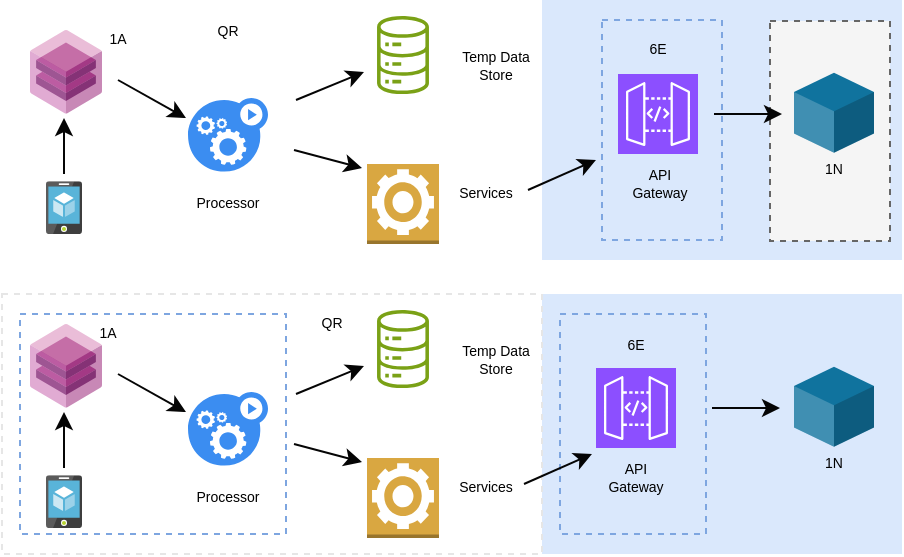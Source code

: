 <mxfile version="24.8.0">
  <diagram name="Page-1" id="q8BxAm_sOzKsZmOyvroV">
    <mxGraphModel dx="794" dy="446" grid="1" gridSize="10" guides="1" tooltips="1" connect="1" arrows="1" fold="1" page="1" pageScale="1" pageWidth="850" pageHeight="1100" math="0" shadow="0">
      <root>
        <mxCell id="0" />
        <mxCell id="1" parent="0" />
        <mxCell id="BXD6T_1uRKeesXthLEPj-39" value="" style="rounded=0;whiteSpace=wrap;html=1;fillColor=#dae8fc;dashed=1;strokeColor=none;" parent="1" vertex="1">
          <mxGeometry x="408" y="177" width="180" height="130" as="geometry" />
        </mxCell>
        <mxCell id="1jBT1yOzD8v8w3udIk85-1" value="" style="rounded=0;whiteSpace=wrap;html=1;fillColor=none;dashed=1;strokeColor=#7EA6E0;" vertex="1" parent="1">
          <mxGeometry x="417" y="187" width="73" height="110" as="geometry" />
        </mxCell>
        <mxCell id="BXD6T_1uRKeesXthLEPj-6" value="" style="sketch=0;outlineConnect=0;fontColor=#232F3E;gradientColor=none;fillColor=#232F3D;strokeColor=none;dashed=0;verticalLabelPosition=bottom;verticalAlign=top;align=center;html=1;fontSize=12;fontStyle=0;aspect=fixed;pointerEvents=1;shape=mxgraph.aws4.mobile_client;" parent="1" vertex="1">
          <mxGeometry x="268" y="204.71" width="15" height="28.58" as="geometry" />
        </mxCell>
        <mxCell id="BXD6T_1uRKeesXthLEPj-40" value="" style="rounded=0;whiteSpace=wrap;html=1;dashed=1;strokeColor=#E6E6E6;" parent="1" vertex="1">
          <mxGeometry x="138" y="177" width="270" height="130" as="geometry" />
        </mxCell>
        <mxCell id="BXD6T_1uRKeesXthLEPj-41" value="" style="rounded=0;whiteSpace=wrap;html=1;fillColor=none;dashed=1;strokeColor=#7EA6E0;" parent="1" vertex="1">
          <mxGeometry x="147" y="187" width="133" height="110" as="geometry" />
        </mxCell>
        <mxCell id="BXD6T_1uRKeesXthLEPj-42" value="" style="image;aspect=fixed;html=1;points=[];align=center;fontSize=12;image=img/lib/azure2/other/Reserved_Capacity_Groups.svg;" parent="1" vertex="1">
          <mxGeometry x="152" y="191.74" width="36" height="42.26" as="geometry" />
        </mxCell>
        <mxCell id="BXD6T_1uRKeesXthLEPj-43" value="" style="image;sketch=0;aspect=fixed;html=1;points=[];align=center;fontSize=12;image=img/lib/mscae/App_Service_Mobile_App.svg;" parent="1" vertex="1">
          <mxGeometry x="160" y="267.58" width="18" height="26.48" as="geometry" />
        </mxCell>
        <mxCell id="BXD6T_1uRKeesXthLEPj-44" value="" style="sketch=0;html=1;aspect=fixed;strokeColor=none;shadow=0;fillColor=#3B8DF1;verticalAlign=top;labelPosition=center;verticalLabelPosition=bottom;shape=mxgraph.gcp2.gear_load" parent="1" vertex="1">
          <mxGeometry x="231" y="226" width="40" height="36.8" as="geometry" />
        </mxCell>
        <mxCell id="BXD6T_1uRKeesXthLEPj-45" value="" style="sketch=0;outlineConnect=0;fontColor=#232F3E;gradientColor=none;fillColor=#7AA116;strokeColor=none;dashed=0;verticalLabelPosition=bottom;verticalAlign=top;align=center;html=1;fontSize=12;fontStyle=0;aspect=fixed;pointerEvents=1;shape=mxgraph.aws4.iot_analytics_data_store;" parent="1" vertex="1">
          <mxGeometry x="325" y="185" width="27" height="39.03" as="geometry" />
        </mxCell>
        <mxCell id="BXD6T_1uRKeesXthLEPj-46" value="" style="outlineConnect=0;dashed=0;verticalLabelPosition=bottom;verticalAlign=top;align=center;html=1;shape=mxgraph.aws3.worker;fillColor=#D9A741;gradientColor=none;" parent="1" vertex="1">
          <mxGeometry x="320.5" y="259" width="36" height="40" as="geometry" />
        </mxCell>
        <mxCell id="BXD6T_1uRKeesXthLEPj-47" value="" style="sketch=0;points=[[0,0,0],[0.25,0,0],[0.5,0,0],[0.75,0,0],[1,0,0],[0,1,0],[0.25,1,0],[0.5,1,0],[0.75,1,0],[1,1,0],[0,0.25,0],[0,0.5,0],[0,0.75,0],[1,0.25,0],[1,0.5,0],[1,0.75,0]];outlineConnect=0;fontColor=#232F3E;fillColor=#8C4FFF;strokeColor=#ffffff;dashed=0;verticalLabelPosition=bottom;verticalAlign=top;align=center;html=1;fontSize=12;fontStyle=0;aspect=fixed;shape=mxgraph.aws4.resourceIcon;resIcon=mxgraph.aws4.api_gateway;" parent="1" vertex="1">
          <mxGeometry x="435" y="214" width="40" height="40" as="geometry" />
        </mxCell>
        <mxCell id="BXD6T_1uRKeesXthLEPj-48" value="" style="endArrow=classic;html=1;rounded=0;strokeColor=#050505;" parent="1" edge="1">
          <mxGeometry width="50" height="50" relative="1" as="geometry">
            <mxPoint x="169" y="264" as="sourcePoint" />
            <mxPoint x="169" y="236" as="targetPoint" />
          </mxGeometry>
        </mxCell>
        <mxCell id="BXD6T_1uRKeesXthLEPj-49" value="" style="endArrow=classic;html=1;rounded=0;entryX=0.265;entryY=0.313;entryDx=0;entryDy=0;entryPerimeter=0;strokeColor=#050505;" parent="1" edge="1">
          <mxGeometry width="50" height="50" relative="1" as="geometry">
            <mxPoint x="196" y="217" as="sourcePoint" />
            <mxPoint x="230" y="236" as="targetPoint" />
          </mxGeometry>
        </mxCell>
        <mxCell id="BXD6T_1uRKeesXthLEPj-50" value="" style="verticalLabelPosition=bottom;verticalAlign=top;html=1;shape=mxgraph.infographic.shadedCube;isoAngle=15;fillColor=#10739E;strokeColor=none;" parent="1" vertex="1">
          <mxGeometry x="534" y="213.4" width="40" height="40" as="geometry" />
        </mxCell>
        <mxCell id="BXD6T_1uRKeesXthLEPj-51" value="" style="endArrow=classic;html=1;rounded=0;entryX=0.265;entryY=0.313;entryDx=0;entryDy=0;entryPerimeter=0;strokeColor=#050505;" parent="1" edge="1">
          <mxGeometry width="50" height="50" relative="1" as="geometry">
            <mxPoint x="285" y="227" as="sourcePoint" />
            <mxPoint x="319" y="213" as="targetPoint" />
          </mxGeometry>
        </mxCell>
        <mxCell id="BXD6T_1uRKeesXthLEPj-52" value="" style="endArrow=classic;html=1;rounded=0;entryX=0.265;entryY=0.313;entryDx=0;entryDy=0;entryPerimeter=0;strokeColor=#050505;" parent="1" edge="1">
          <mxGeometry width="50" height="50" relative="1" as="geometry">
            <mxPoint x="284" y="252" as="sourcePoint" />
            <mxPoint x="318" y="261" as="targetPoint" />
          </mxGeometry>
        </mxCell>
        <mxCell id="BXD6T_1uRKeesXthLEPj-53" value="" style="endArrow=classic;html=1;rounded=0;entryX=0.265;entryY=0.313;entryDx=0;entryDy=0;entryPerimeter=0;strokeColor=#050505;" parent="1" edge="1">
          <mxGeometry width="50" height="50" relative="1" as="geometry">
            <mxPoint x="399" y="272" as="sourcePoint" />
            <mxPoint x="433" y="257" as="targetPoint" />
          </mxGeometry>
        </mxCell>
        <mxCell id="BXD6T_1uRKeesXthLEPj-54" value="" style="endArrow=classic;html=1;rounded=0;entryX=0.265;entryY=0.313;entryDx=0;entryDy=0;entryPerimeter=0;strokeColor=#050505;" parent="1" edge="1">
          <mxGeometry width="50" height="50" relative="1" as="geometry">
            <mxPoint x="493" y="234" as="sourcePoint" />
            <mxPoint x="527" y="234" as="targetPoint" />
          </mxGeometry>
        </mxCell>
        <mxCell id="BXD6T_1uRKeesXthLEPj-55" value="1A" style="text;html=1;align=center;verticalAlign=middle;whiteSpace=wrap;rounded=0;fontSize=7;" parent="1" vertex="1">
          <mxGeometry x="171" y="186.5" width="40" height="20" as="geometry" />
        </mxCell>
        <mxCell id="BXD6T_1uRKeesXthLEPj-56" value="Processor" style="text;html=1;align=center;verticalAlign=middle;whiteSpace=wrap;rounded=0;fontSize=7;" parent="1" vertex="1">
          <mxGeometry x="231" y="268.5" width="40" height="20" as="geometry" />
        </mxCell>
        <mxCell id="BXD6T_1uRKeesXthLEPj-57" value="Temp Data Store" style="text;html=1;align=center;verticalAlign=middle;whiteSpace=wrap;rounded=0;fontSize=7;" parent="1" vertex="1">
          <mxGeometry x="365" y="200" width="40" height="20" as="geometry" />
        </mxCell>
        <mxCell id="BXD6T_1uRKeesXthLEPj-58" value="Services" style="text;html=1;align=center;verticalAlign=middle;whiteSpace=wrap;rounded=0;fontSize=7;" parent="1" vertex="1">
          <mxGeometry x="360" y="264" width="40" height="20" as="geometry" />
        </mxCell>
        <mxCell id="BXD6T_1uRKeesXthLEPj-59" value="API Gateway" style="text;html=1;align=center;verticalAlign=middle;whiteSpace=wrap;rounded=0;fontSize=7;" parent="1" vertex="1">
          <mxGeometry x="434.5" y="259.06" width="40" height="20" as="geometry" />
        </mxCell>
        <mxCell id="BXD6T_1uRKeesXthLEPj-61" value="1N" style="text;html=1;align=center;verticalAlign=middle;whiteSpace=wrap;rounded=0;fontSize=7;" parent="1" vertex="1">
          <mxGeometry x="533.5" y="252.06" width="40" height="20" as="geometry" />
        </mxCell>
        <mxCell id="1jBT1yOzD8v8w3udIk85-2" value="6E" style="text;html=1;align=center;verticalAlign=middle;whiteSpace=wrap;rounded=0;fontSize=7;" vertex="1" parent="1">
          <mxGeometry x="434.5" y="193.06" width="40" height="20" as="geometry" />
        </mxCell>
        <mxCell id="1jBT1yOzD8v8w3udIk85-3" value="QR" style="text;html=1;align=center;verticalAlign=middle;whiteSpace=wrap;rounded=0;fontSize=7;" vertex="1" parent="1">
          <mxGeometry x="282.5" y="182.06" width="40" height="20" as="geometry" />
        </mxCell>
        <mxCell id="1jBT1yOzD8v8w3udIk85-4" value="" style="rounded=0;whiteSpace=wrap;html=1;fillColor=#dae8fc;dashed=1;strokeColor=none;" vertex="1" parent="1">
          <mxGeometry x="408" y="30" width="180" height="130" as="geometry" />
        </mxCell>
        <mxCell id="1jBT1yOzD8v8w3udIk85-5" value="" style="rounded=0;whiteSpace=wrap;html=1;fillColor=#f5f5f5;dashed=1;strokeColor=#666666;fontColor=#333333;" vertex="1" parent="1">
          <mxGeometry x="522" y="40.5" width="60" height="110" as="geometry" />
        </mxCell>
        <mxCell id="1jBT1yOzD8v8w3udIk85-6" value="" style="sketch=0;outlineConnect=0;fontColor=#232F3E;gradientColor=none;fillColor=#232F3D;strokeColor=none;dashed=0;verticalLabelPosition=bottom;verticalAlign=top;align=center;html=1;fontSize=12;fontStyle=0;aspect=fixed;pointerEvents=1;shape=mxgraph.aws4.mobile_client;" vertex="1" parent="1">
          <mxGeometry x="268" y="57.71" width="15" height="28.58" as="geometry" />
        </mxCell>
        <mxCell id="1jBT1yOzD8v8w3udIk85-7" value="" style="rounded=0;whiteSpace=wrap;html=1;dashed=1;strokeColor=none;" vertex="1" parent="1">
          <mxGeometry x="138" y="30" width="270" height="130" as="geometry" />
        </mxCell>
        <mxCell id="1jBT1yOzD8v8w3udIk85-8" value="" style="image;aspect=fixed;html=1;points=[];align=center;fontSize=12;image=img/lib/azure2/other/Reserved_Capacity_Groups.svg;" vertex="1" parent="1">
          <mxGeometry x="152" y="44.74" width="36" height="42.26" as="geometry" />
        </mxCell>
        <mxCell id="1jBT1yOzD8v8w3udIk85-9" value="" style="image;sketch=0;aspect=fixed;html=1;points=[];align=center;fontSize=12;image=img/lib/mscae/App_Service_Mobile_App.svg;" vertex="1" parent="1">
          <mxGeometry x="160" y="120.58" width="18" height="26.48" as="geometry" />
        </mxCell>
        <mxCell id="1jBT1yOzD8v8w3udIk85-10" value="" style="sketch=0;html=1;aspect=fixed;strokeColor=none;shadow=0;fillColor=#3B8DF1;verticalAlign=top;labelPosition=center;verticalLabelPosition=bottom;shape=mxgraph.gcp2.gear_load" vertex="1" parent="1">
          <mxGeometry x="231" y="79" width="40" height="36.8" as="geometry" />
        </mxCell>
        <mxCell id="1jBT1yOzD8v8w3udIk85-11" value="" style="sketch=0;outlineConnect=0;fontColor=#232F3E;gradientColor=none;fillColor=#7AA116;strokeColor=none;dashed=0;verticalLabelPosition=bottom;verticalAlign=top;align=center;html=1;fontSize=12;fontStyle=0;aspect=fixed;pointerEvents=1;shape=mxgraph.aws4.iot_analytics_data_store;" vertex="1" parent="1">
          <mxGeometry x="325" y="38" width="27" height="39.03" as="geometry" />
        </mxCell>
        <mxCell id="1jBT1yOzD8v8w3udIk85-12" value="" style="outlineConnect=0;dashed=0;verticalLabelPosition=bottom;verticalAlign=top;align=center;html=1;shape=mxgraph.aws3.worker;fillColor=#D9A741;gradientColor=none;" vertex="1" parent="1">
          <mxGeometry x="320.5" y="112" width="36" height="40" as="geometry" />
        </mxCell>
        <mxCell id="1jBT1yOzD8v8w3udIk85-13" value="" style="sketch=0;points=[[0,0,0],[0.25,0,0],[0.5,0,0],[0.75,0,0],[1,0,0],[0,1,0],[0.25,1,0],[0.5,1,0],[0.75,1,0],[1,1,0],[0,0.25,0],[0,0.5,0],[0,0.75,0],[1,0.25,0],[1,0.5,0],[1,0.75,0]];outlineConnect=0;fontColor=#232F3E;fillColor=#8C4FFF;strokeColor=#ffffff;dashed=0;verticalLabelPosition=bottom;verticalAlign=top;align=center;html=1;fontSize=12;fontStyle=0;aspect=fixed;shape=mxgraph.aws4.resourceIcon;resIcon=mxgraph.aws4.api_gateway;" vertex="1" parent="1">
          <mxGeometry x="446" y="67" width="40" height="40" as="geometry" />
        </mxCell>
        <mxCell id="1jBT1yOzD8v8w3udIk85-14" value="" style="endArrow=classic;html=1;rounded=0;strokeColor=#050505;" edge="1" parent="1">
          <mxGeometry width="50" height="50" relative="1" as="geometry">
            <mxPoint x="169" y="117" as="sourcePoint" />
            <mxPoint x="169" y="89" as="targetPoint" />
          </mxGeometry>
        </mxCell>
        <mxCell id="1jBT1yOzD8v8w3udIk85-15" value="" style="endArrow=classic;html=1;rounded=0;entryX=0.265;entryY=0.313;entryDx=0;entryDy=0;entryPerimeter=0;strokeColor=#050505;" edge="1" parent="1">
          <mxGeometry width="50" height="50" relative="1" as="geometry">
            <mxPoint x="196" y="70" as="sourcePoint" />
            <mxPoint x="230" y="89" as="targetPoint" />
          </mxGeometry>
        </mxCell>
        <mxCell id="1jBT1yOzD8v8w3udIk85-16" value="" style="verticalLabelPosition=bottom;verticalAlign=top;html=1;shape=mxgraph.infographic.shadedCube;isoAngle=15;fillColor=#10739E;strokeColor=none;" vertex="1" parent="1">
          <mxGeometry x="534" y="66.4" width="40" height="40" as="geometry" />
        </mxCell>
        <mxCell id="1jBT1yOzD8v8w3udIk85-17" value="" style="endArrow=classic;html=1;rounded=0;entryX=0.265;entryY=0.313;entryDx=0;entryDy=0;entryPerimeter=0;strokeColor=#050505;" edge="1" parent="1">
          <mxGeometry width="50" height="50" relative="1" as="geometry">
            <mxPoint x="285" y="80" as="sourcePoint" />
            <mxPoint x="319" y="66" as="targetPoint" />
          </mxGeometry>
        </mxCell>
        <mxCell id="1jBT1yOzD8v8w3udIk85-18" value="" style="endArrow=classic;html=1;rounded=0;entryX=0.265;entryY=0.313;entryDx=0;entryDy=0;entryPerimeter=0;strokeColor=#050505;" edge="1" parent="1">
          <mxGeometry width="50" height="50" relative="1" as="geometry">
            <mxPoint x="284" y="105" as="sourcePoint" />
            <mxPoint x="318" y="114" as="targetPoint" />
          </mxGeometry>
        </mxCell>
        <mxCell id="1jBT1yOzD8v8w3udIk85-19" value="" style="endArrow=classic;html=1;rounded=0;entryX=0.265;entryY=0.313;entryDx=0;entryDy=0;entryPerimeter=0;strokeColor=#050505;" edge="1" parent="1">
          <mxGeometry width="50" height="50" relative="1" as="geometry">
            <mxPoint x="401" y="125" as="sourcePoint" />
            <mxPoint x="435" y="110" as="targetPoint" />
          </mxGeometry>
        </mxCell>
        <mxCell id="1jBT1yOzD8v8w3udIk85-20" value="" style="endArrow=classic;html=1;rounded=0;entryX=0.265;entryY=0.313;entryDx=0;entryDy=0;entryPerimeter=0;strokeColor=#050505;" edge="1" parent="1">
          <mxGeometry width="50" height="50" relative="1" as="geometry">
            <mxPoint x="494" y="87" as="sourcePoint" />
            <mxPoint x="528" y="87" as="targetPoint" />
          </mxGeometry>
        </mxCell>
        <mxCell id="1jBT1yOzD8v8w3udIk85-21" value="1A" style="text;html=1;align=center;verticalAlign=middle;whiteSpace=wrap;rounded=0;fontSize=7;" vertex="1" parent="1">
          <mxGeometry x="176" y="39.5" width="40" height="20" as="geometry" />
        </mxCell>
        <mxCell id="1jBT1yOzD8v8w3udIk85-22" value="Processor" style="text;html=1;align=center;verticalAlign=middle;whiteSpace=wrap;rounded=0;fontSize=7;" vertex="1" parent="1">
          <mxGeometry x="231" y="121.5" width="40" height="20" as="geometry" />
        </mxCell>
        <mxCell id="1jBT1yOzD8v8w3udIk85-23" value="Temp Data Store" style="text;html=1;align=center;verticalAlign=middle;whiteSpace=wrap;rounded=0;fontSize=7;" vertex="1" parent="1">
          <mxGeometry x="365" y="53" width="40" height="20" as="geometry" />
        </mxCell>
        <mxCell id="1jBT1yOzD8v8w3udIk85-24" value="Services" style="text;html=1;align=center;verticalAlign=middle;whiteSpace=wrap;rounded=0;fontSize=7;" vertex="1" parent="1">
          <mxGeometry x="360" y="117" width="40" height="20" as="geometry" />
        </mxCell>
        <mxCell id="1jBT1yOzD8v8w3udIk85-25" value="API Gateway" style="text;html=1;align=center;verticalAlign=middle;whiteSpace=wrap;rounded=0;fontSize=7;" vertex="1" parent="1">
          <mxGeometry x="446.5" y="112.06" width="40" height="20" as="geometry" />
        </mxCell>
        <mxCell id="1jBT1yOzD8v8w3udIk85-26" value="1N" style="text;html=1;align=center;verticalAlign=middle;whiteSpace=wrap;rounded=0;fontSize=7;" vertex="1" parent="1">
          <mxGeometry x="533.5" y="105.06" width="40" height="20" as="geometry" />
        </mxCell>
        <mxCell id="1jBT1yOzD8v8w3udIk85-27" value="QR" style="text;html=1;align=center;verticalAlign=middle;whiteSpace=wrap;rounded=0;fontSize=7;" vertex="1" parent="1">
          <mxGeometry x="230.5" y="36.06" width="40" height="20" as="geometry" />
        </mxCell>
        <mxCell id="1jBT1yOzD8v8w3udIk85-28" value="" style="rounded=0;whiteSpace=wrap;html=1;fillColor=none;dashed=1;strokeColor=#7EA6E0;" vertex="1" parent="1">
          <mxGeometry x="438" y="40" width="60" height="110" as="geometry" />
        </mxCell>
        <mxCell id="1jBT1yOzD8v8w3udIk85-29" value="6E" style="text;html=1;align=center;verticalAlign=middle;whiteSpace=wrap;rounded=0;fontSize=7;" vertex="1" parent="1">
          <mxGeometry x="445.5" y="45.06" width="40" height="20" as="geometry" />
        </mxCell>
      </root>
    </mxGraphModel>
  </diagram>
</mxfile>
